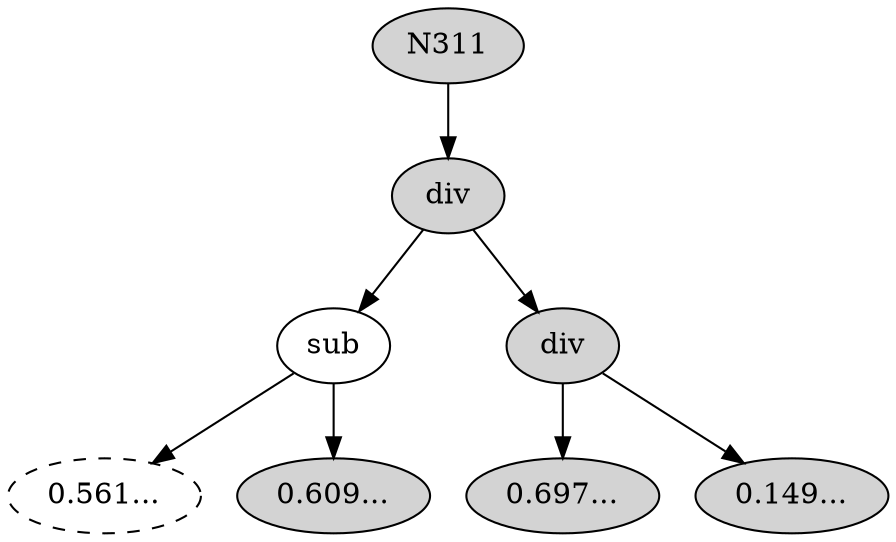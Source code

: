  digraph G311 {
N311[ style="filled"  label="N311"];
N311 -> N312;
N312[ style="filled"  label="div"];
N312 -> N313;
N313[ style="solid"  label="sub"];
N313 -> N334;
N334[ style="dashed"  label="0.561..."];
N313 -> N315;
N315[ style="filled"  label="0.609..."];
N312 -> N316;
N316[ style="filled"  label="div"];
N316 -> N317;
N317[ style="filled"  label="0.697..."];
N316 -> N318;
N318[ style="filled"  label="0.149..."];
}

